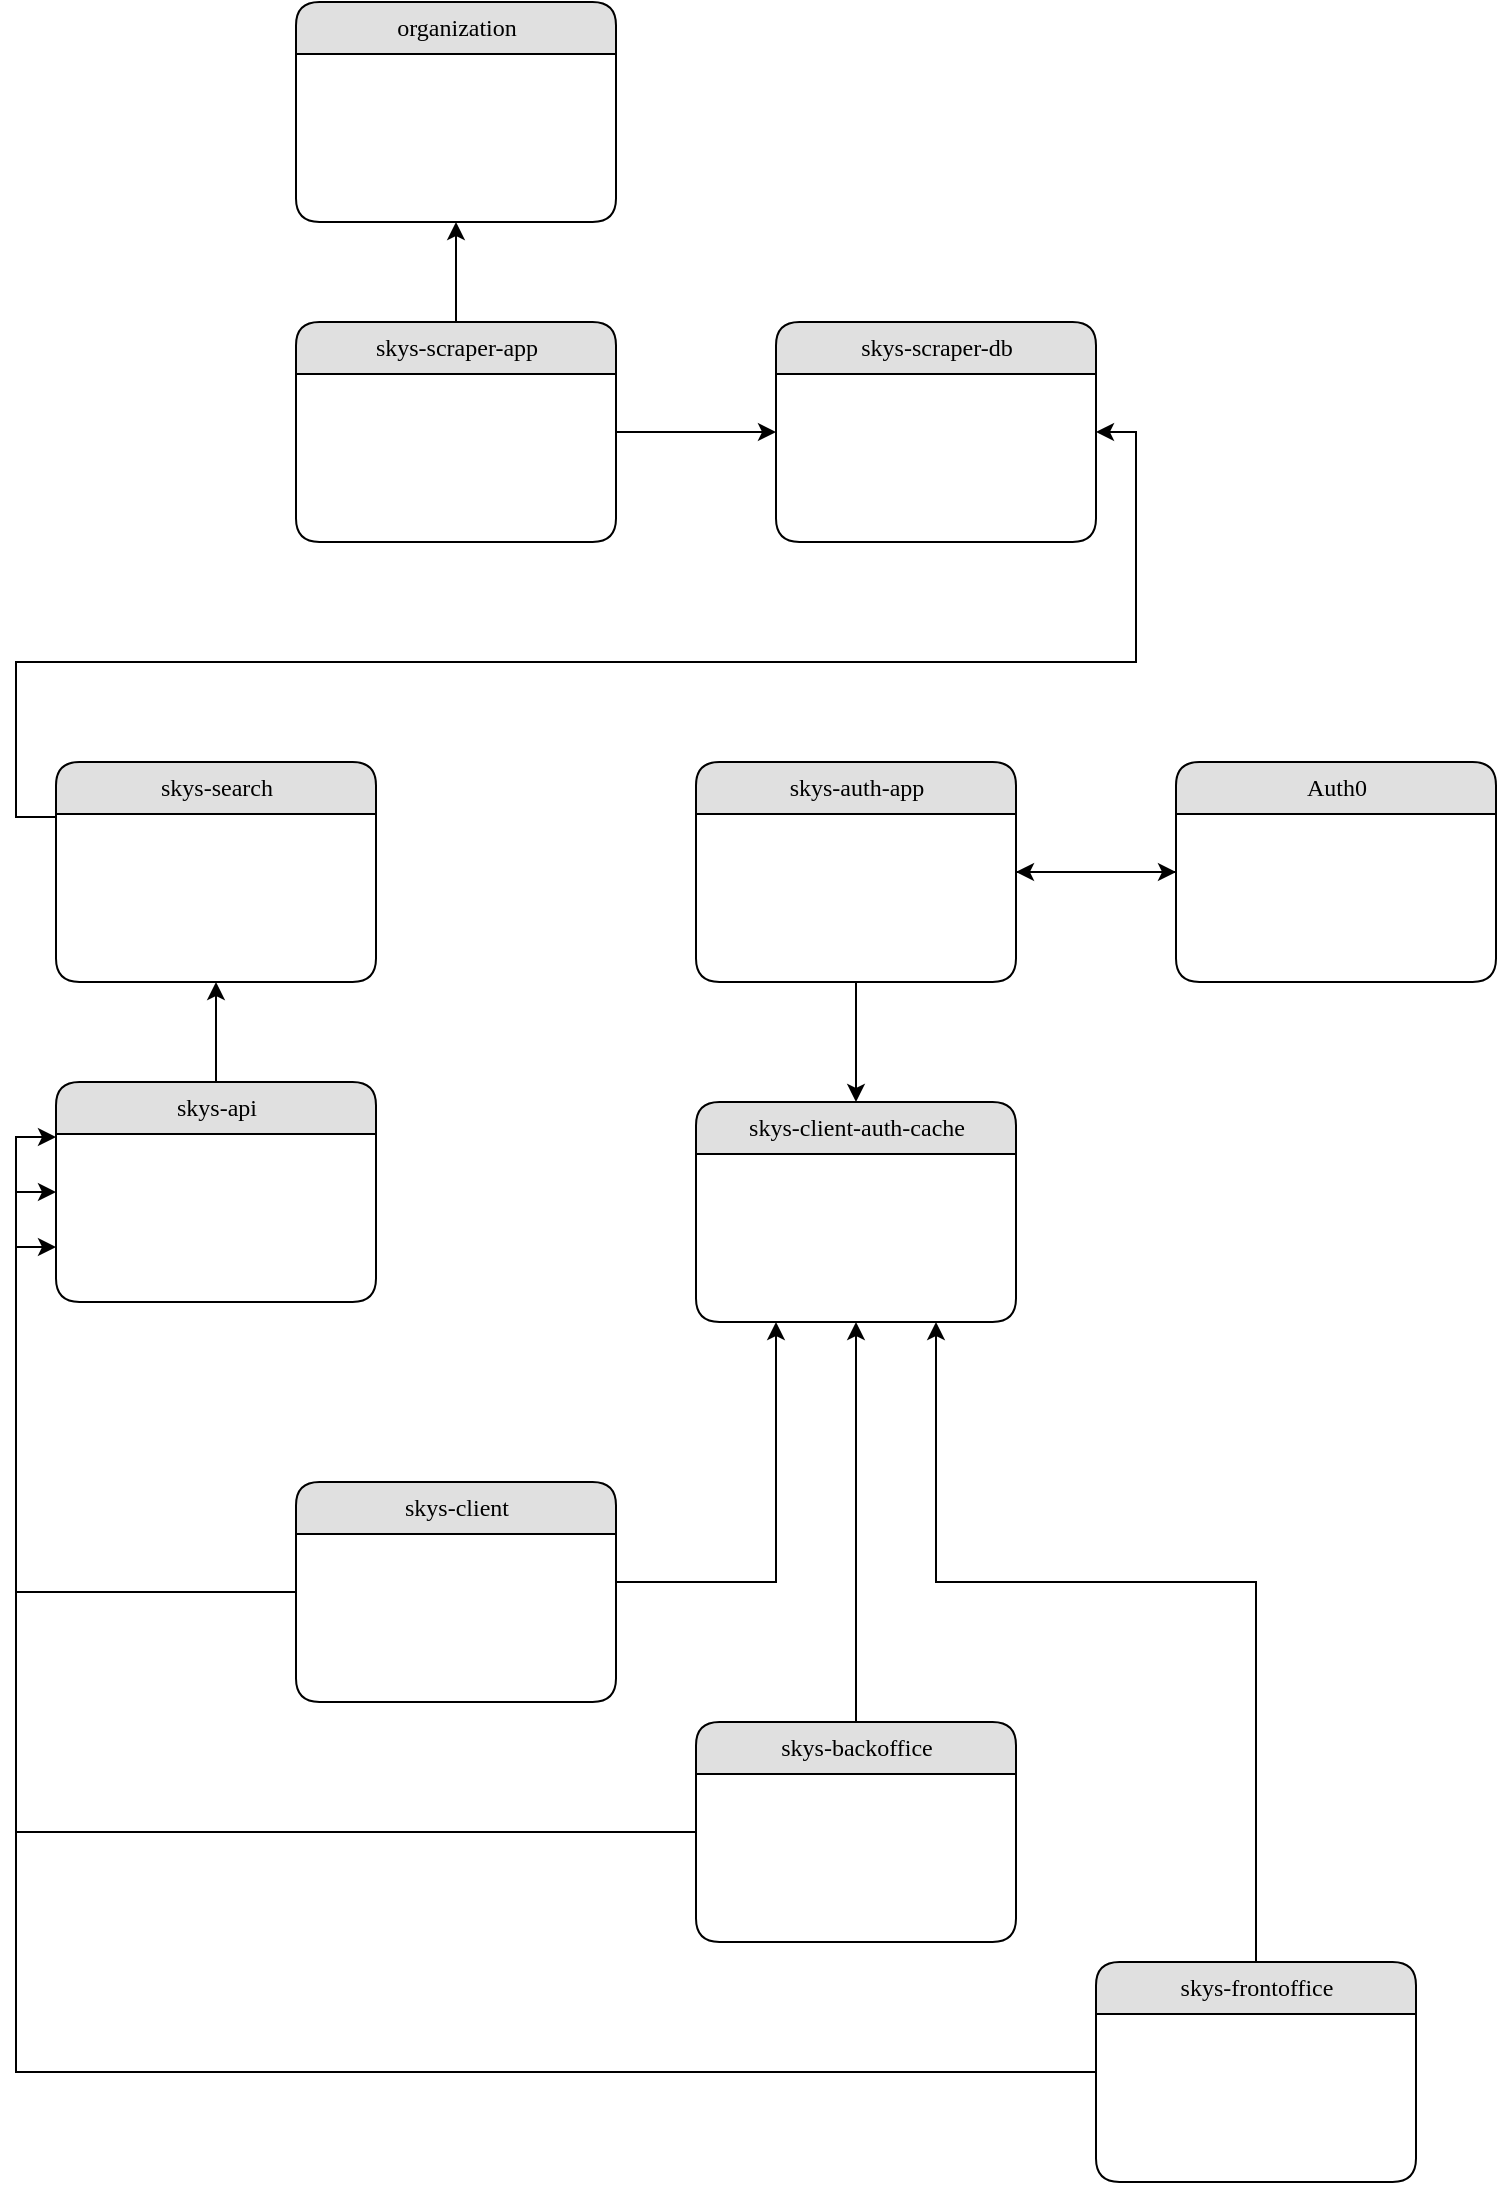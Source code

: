 <mxfile version="14.9.2" type="github">
  <diagram name="Page-1" id="b520641d-4fe3-3701-9064-5fc419738815">
    <mxGraphModel dx="1426" dy="713" grid="1" gridSize="10" guides="1" tooltips="1" connect="1" arrows="1" fold="1" page="1" pageScale="1" pageWidth="1100" pageHeight="850" background="none" math="0" shadow="0">
      <root>
        <mxCell id="0" />
        <mxCell id="1" parent="0" />
        <mxCell id="21ea969265ad0168-6" value="skys-scraper-app" style="swimlane;html=1;fontStyle=0;childLayout=stackLayout;horizontal=1;startSize=26;fillColor=#e0e0e0;horizontalStack=0;resizeParent=1;resizeLast=0;collapsible=1;marginBottom=0;swimlaneFillColor=#ffffff;align=center;rounded=1;shadow=0;comic=0;labelBackgroundColor=none;strokeWidth=1;fontFamily=Verdana;fontSize=12" parent="1" vertex="1">
          <mxGeometry x="400" y="230" width="160" height="110" as="geometry" />
        </mxCell>
        <mxCell id="fGuZKsi3WAYE4g1c1sPs-29" value="" style="edgeStyle=orthogonalEdgeStyle;rounded=0;orthogonalLoop=1;jettySize=auto;html=1;entryX=0;entryY=0.5;entryDx=0;entryDy=0;exitX=1;exitY=0.5;exitDx=0;exitDy=0;" parent="1" source="21ea969265ad0168-10" target="fGuZKsi3WAYE4g1c1sPs-25" edge="1">
          <mxGeometry relative="1" as="geometry">
            <mxPoint x="760" y="489" as="sourcePoint" />
            <mxPoint x="840" y="489" as="targetPoint" />
          </mxGeometry>
        </mxCell>
        <mxCell id="fGuZKsi3WAYE4g1c1sPs-44" style="edgeStyle=orthogonalEdgeStyle;rounded=0;orthogonalLoop=1;jettySize=auto;html=1;exitX=0.5;exitY=1;exitDx=0;exitDy=0;entryX=0.5;entryY=0;entryDx=0;entryDy=0;" parent="1" source="21ea969265ad0168-10" target="fGuZKsi3WAYE4g1c1sPs-32" edge="1">
          <mxGeometry relative="1" as="geometry" />
        </mxCell>
        <mxCell id="21ea969265ad0168-10" value="skys-auth-app" style="swimlane;html=1;fontStyle=0;childLayout=stackLayout;horizontal=1;startSize=26;fillColor=#e0e0e0;horizontalStack=0;resizeParent=1;resizeLast=0;collapsible=1;marginBottom=0;swimlaneFillColor=#ffffff;align=center;rounded=1;shadow=0;comic=0;labelBackgroundColor=none;strokeWidth=1;fontFamily=Verdana;fontSize=12" parent="1" vertex="1">
          <mxGeometry x="600" y="450" width="160" height="110" as="geometry" />
        </mxCell>
        <mxCell id="fGuZKsi3WAYE4g1c1sPs-3" value="" style="edgeStyle=orthogonalEdgeStyle;rounded=0;orthogonalLoop=1;jettySize=auto;html=1;entryX=0.25;entryY=1;entryDx=0;entryDy=0;" parent="1" source="21ea969265ad0168-14" target="fGuZKsi3WAYE4g1c1sPs-32" edge="1">
          <mxGeometry relative="1" as="geometry">
            <mxPoint x="580" y="720" as="targetPoint" />
            <Array as="points">
              <mxPoint x="640" y="860" />
            </Array>
          </mxGeometry>
        </mxCell>
        <mxCell id="21ea969265ad0168-14" value="skys-client" style="swimlane;html=1;fontStyle=0;childLayout=stackLayout;horizontal=1;startSize=26;fillColor=#e0e0e0;horizontalStack=0;resizeParent=1;resizeLast=0;collapsible=1;marginBottom=0;swimlaneFillColor=#ffffff;align=center;rounded=1;shadow=0;comic=0;labelBackgroundColor=none;strokeWidth=1;fontFamily=Verdana;fontSize=12" parent="1" vertex="1">
          <mxGeometry x="400" y="810" width="160" height="110" as="geometry" />
        </mxCell>
        <mxCell id="fGuZKsi3WAYE4g1c1sPs-8" value="skys-scraper-db" style="swimlane;html=1;fontStyle=0;childLayout=stackLayout;horizontal=1;startSize=26;fillColor=#e0e0e0;horizontalStack=0;resizeParent=1;resizeLast=0;collapsible=1;marginBottom=0;swimlaneFillColor=#ffffff;align=center;rounded=1;shadow=0;comic=0;labelBackgroundColor=none;strokeWidth=1;fontFamily=Verdana;fontSize=12" parent="1" vertex="1">
          <mxGeometry x="640" y="230" width="160" height="110" as="geometry" />
        </mxCell>
        <mxCell id="fGuZKsi3WAYE4g1c1sPs-12" value="organization" style="swimlane;html=1;fontStyle=0;childLayout=stackLayout;horizontal=1;startSize=26;fillColor=#e0e0e0;horizontalStack=0;resizeParent=1;resizeLast=0;collapsible=1;marginBottom=0;swimlaneFillColor=#ffffff;align=center;rounded=1;shadow=0;comic=0;labelBackgroundColor=none;strokeWidth=1;fontFamily=Verdana;fontSize=12" parent="1" vertex="1">
          <mxGeometry x="400" y="70" width="160" height="110" as="geometry" />
        </mxCell>
        <mxCell id="fGuZKsi3WAYE4g1c1sPs-16" value="" style="edgeStyle=orthogonalEdgeStyle;rounded=0;orthogonalLoop=1;jettySize=auto;html=1;exitX=0.5;exitY=0;exitDx=0;exitDy=0;entryX=0.5;entryY=1;entryDx=0;entryDy=0;" parent="1" source="21ea969265ad0168-6" target="fGuZKsi3WAYE4g1c1sPs-12" edge="1">
          <mxGeometry relative="1" as="geometry">
            <mxPoint x="610" y="200" as="targetPoint" />
          </mxGeometry>
        </mxCell>
        <mxCell id="fGuZKsi3WAYE4g1c1sPs-19" value="" style="edgeStyle=orthogonalEdgeStyle;rounded=0;orthogonalLoop=1;jettySize=auto;html=1;entryX=0;entryY=0.5;entryDx=0;entryDy=0;exitX=1;exitY=0.5;exitDx=0;exitDy=0;" parent="1" source="21ea969265ad0168-6" target="fGuZKsi3WAYE4g1c1sPs-8" edge="1">
          <mxGeometry relative="1" as="geometry">
            <mxPoint x="560" y="269" as="sourcePoint" />
            <mxPoint x="640" y="295" as="targetPoint" />
          </mxGeometry>
        </mxCell>
        <mxCell id="fGuZKsi3WAYE4g1c1sPs-24" value="" style="edgeStyle=orthogonalEdgeStyle;rounded=0;orthogonalLoop=1;jettySize=auto;html=1;entryX=1;entryY=0.5;entryDx=0;entryDy=0;exitX=0;exitY=0.25;exitDx=0;exitDy=0;" parent="1" source="fGuZKsi3WAYE4g1c1sPs-20" target="fGuZKsi3WAYE4g1c1sPs-8" edge="1">
          <mxGeometry relative="1" as="geometry">
            <mxPoint x="400" y="429" as="sourcePoint" />
            <mxPoint x="800" y="295" as="targetPoint" />
            <Array as="points">
              <mxPoint x="260" y="478" />
              <mxPoint x="260" y="400" />
              <mxPoint x="820" y="400" />
              <mxPoint x="820" y="285" />
            </Array>
          </mxGeometry>
        </mxCell>
        <mxCell id="fGuZKsi3WAYE4g1c1sPs-20" value="skys-search" style="swimlane;html=1;fontStyle=0;childLayout=stackLayout;horizontal=1;startSize=26;fillColor=#e0e0e0;horizontalStack=0;resizeParent=1;resizeLast=0;collapsible=1;marginBottom=0;swimlaneFillColor=#ffffff;align=center;rounded=1;shadow=0;comic=0;labelBackgroundColor=none;strokeWidth=1;fontFamily=Verdana;fontSize=12" parent="1" vertex="1">
          <mxGeometry x="280" y="450" width="160" height="110" as="geometry" />
        </mxCell>
        <mxCell id="fGuZKsi3WAYE4g1c1sPs-25" value="Auth0" style="swimlane;html=1;fontStyle=0;childLayout=stackLayout;horizontal=1;startSize=26;fillColor=#e0e0e0;horizontalStack=0;resizeParent=1;resizeLast=0;collapsible=1;marginBottom=0;swimlaneFillColor=#ffffff;align=center;rounded=1;shadow=0;comic=0;labelBackgroundColor=none;strokeWidth=1;fontFamily=Verdana;fontSize=12" parent="1" vertex="1">
          <mxGeometry x="840" y="450" width="160" height="110" as="geometry" />
        </mxCell>
        <mxCell id="fGuZKsi3WAYE4g1c1sPs-30" value="" style="edgeStyle=orthogonalEdgeStyle;rounded=0;orthogonalLoop=1;jettySize=auto;html=1;exitX=0;exitY=0.5;exitDx=0;exitDy=0;entryX=1;entryY=0.5;entryDx=0;entryDy=0;" parent="1" source="fGuZKsi3WAYE4g1c1sPs-25" target="21ea969265ad0168-10" edge="1">
          <mxGeometry relative="1" as="geometry">
            <mxPoint x="840" y="489" as="sourcePoint" />
            <mxPoint x="780" y="530" as="targetPoint" />
          </mxGeometry>
        </mxCell>
        <mxCell id="fGuZKsi3WAYE4g1c1sPs-32" value="skys-client-auth-cache" style="swimlane;html=1;fontStyle=0;childLayout=stackLayout;horizontal=1;startSize=26;fillColor=#e0e0e0;horizontalStack=0;resizeParent=1;resizeLast=0;collapsible=1;marginBottom=0;swimlaneFillColor=#ffffff;align=center;rounded=1;shadow=0;comic=0;labelBackgroundColor=none;strokeWidth=1;fontFamily=Verdana;fontSize=12" parent="1" vertex="1">
          <mxGeometry x="600" y="620" width="160" height="110" as="geometry" />
        </mxCell>
        <mxCell id="fGuZKsi3WAYE4g1c1sPs-41" style="edgeStyle=orthogonalEdgeStyle;rounded=0;orthogonalLoop=1;jettySize=auto;html=1;exitX=0;exitY=0.5;exitDx=0;exitDy=0;entryX=0;entryY=0.25;entryDx=0;entryDy=0;" parent="1" source="21ea969265ad0168-14" target="fGuZKsi3WAYE4g1c1sPs-51" edge="1">
          <mxGeometry relative="1" as="geometry">
            <mxPoint x="330" y="515" as="targetPoint" />
            <mxPoint x="400" y="809" as="sourcePoint" />
          </mxGeometry>
        </mxCell>
        <mxCell id="fGuZKsi3WAYE4g1c1sPs-47" style="edgeStyle=orthogonalEdgeStyle;rounded=0;orthogonalLoop=1;jettySize=auto;html=1;exitX=0.5;exitY=0;exitDx=0;exitDy=0;entryX=0.5;entryY=1;entryDx=0;entryDy=0;" parent="1" source="fGuZKsi3WAYE4g1c1sPs-45" target="fGuZKsi3WAYE4g1c1sPs-32" edge="1">
          <mxGeometry relative="1" as="geometry">
            <Array as="points">
              <mxPoint x="680" y="800" />
              <mxPoint x="680" y="800" />
            </Array>
          </mxGeometry>
        </mxCell>
        <mxCell id="fGuZKsi3WAYE4g1c1sPs-49" style="edgeStyle=orthogonalEdgeStyle;rounded=0;orthogonalLoop=1;jettySize=auto;html=1;exitX=0;exitY=0.5;exitDx=0;exitDy=0;entryX=0;entryY=0.5;entryDx=0;entryDy=0;" parent="1" source="fGuZKsi3WAYE4g1c1sPs-45" target="fGuZKsi3WAYE4g1c1sPs-51" edge="1">
          <mxGeometry relative="1" as="geometry" />
        </mxCell>
        <mxCell id="fGuZKsi3WAYE4g1c1sPs-45" value="skys-backoffice" style="swimlane;html=1;fontStyle=0;childLayout=stackLayout;horizontal=1;startSize=26;fillColor=#e0e0e0;horizontalStack=0;resizeParent=1;resizeLast=0;collapsible=1;marginBottom=0;swimlaneFillColor=#ffffff;align=center;rounded=1;shadow=0;comic=0;labelBackgroundColor=none;strokeWidth=1;fontFamily=Verdana;fontSize=12" parent="1" vertex="1">
          <mxGeometry x="600" y="930" width="160" height="110" as="geometry" />
        </mxCell>
        <mxCell id="fGuZKsi3WAYE4g1c1sPs-48" style="edgeStyle=orthogonalEdgeStyle;rounded=0;orthogonalLoop=1;jettySize=auto;html=1;exitX=0.5;exitY=0;exitDx=0;exitDy=0;entryX=0.75;entryY=1;entryDx=0;entryDy=0;" parent="1" source="fGuZKsi3WAYE4g1c1sPs-46" target="fGuZKsi3WAYE4g1c1sPs-32" edge="1">
          <mxGeometry relative="1" as="geometry">
            <Array as="points">
              <mxPoint x="880" y="860" />
              <mxPoint x="720" y="860" />
            </Array>
          </mxGeometry>
        </mxCell>
        <mxCell id="fGuZKsi3WAYE4g1c1sPs-50" style="edgeStyle=orthogonalEdgeStyle;rounded=0;orthogonalLoop=1;jettySize=auto;html=1;exitX=0;exitY=0.5;exitDx=0;exitDy=0;entryX=0;entryY=0.75;entryDx=0;entryDy=0;" parent="1" source="fGuZKsi3WAYE4g1c1sPs-46" target="fGuZKsi3WAYE4g1c1sPs-51" edge="1">
          <mxGeometry relative="1" as="geometry" />
        </mxCell>
        <mxCell id="fGuZKsi3WAYE4g1c1sPs-46" value="skys-frontoffice" style="swimlane;html=1;fontStyle=0;childLayout=stackLayout;horizontal=1;startSize=26;fillColor=#e0e0e0;horizontalStack=0;resizeParent=1;resizeLast=0;collapsible=1;marginBottom=0;swimlaneFillColor=#ffffff;align=center;rounded=1;shadow=0;comic=0;labelBackgroundColor=none;strokeWidth=1;fontFamily=Verdana;fontSize=12" parent="1" vertex="1">
          <mxGeometry x="800" y="1050" width="160" height="110" as="geometry" />
        </mxCell>
        <mxCell id="fGuZKsi3WAYE4g1c1sPs-52" style="edgeStyle=orthogonalEdgeStyle;rounded=0;orthogonalLoop=1;jettySize=auto;html=1;exitX=0.5;exitY=0;exitDx=0;exitDy=0;entryX=0.5;entryY=1;entryDx=0;entryDy=0;" parent="1" source="fGuZKsi3WAYE4g1c1sPs-51" target="fGuZKsi3WAYE4g1c1sPs-20" edge="1">
          <mxGeometry relative="1" as="geometry" />
        </mxCell>
        <mxCell id="fGuZKsi3WAYE4g1c1sPs-51" value="skys-api" style="swimlane;html=1;fontStyle=0;childLayout=stackLayout;horizontal=1;startSize=26;fillColor=#e0e0e0;horizontalStack=0;resizeParent=1;resizeLast=0;collapsible=1;marginBottom=0;swimlaneFillColor=#ffffff;align=center;rounded=1;shadow=0;comic=0;labelBackgroundColor=none;strokeWidth=1;fontFamily=Verdana;fontSize=12" parent="1" vertex="1">
          <mxGeometry x="280" y="610" width="160" height="110" as="geometry" />
        </mxCell>
      </root>
    </mxGraphModel>
  </diagram>
</mxfile>
